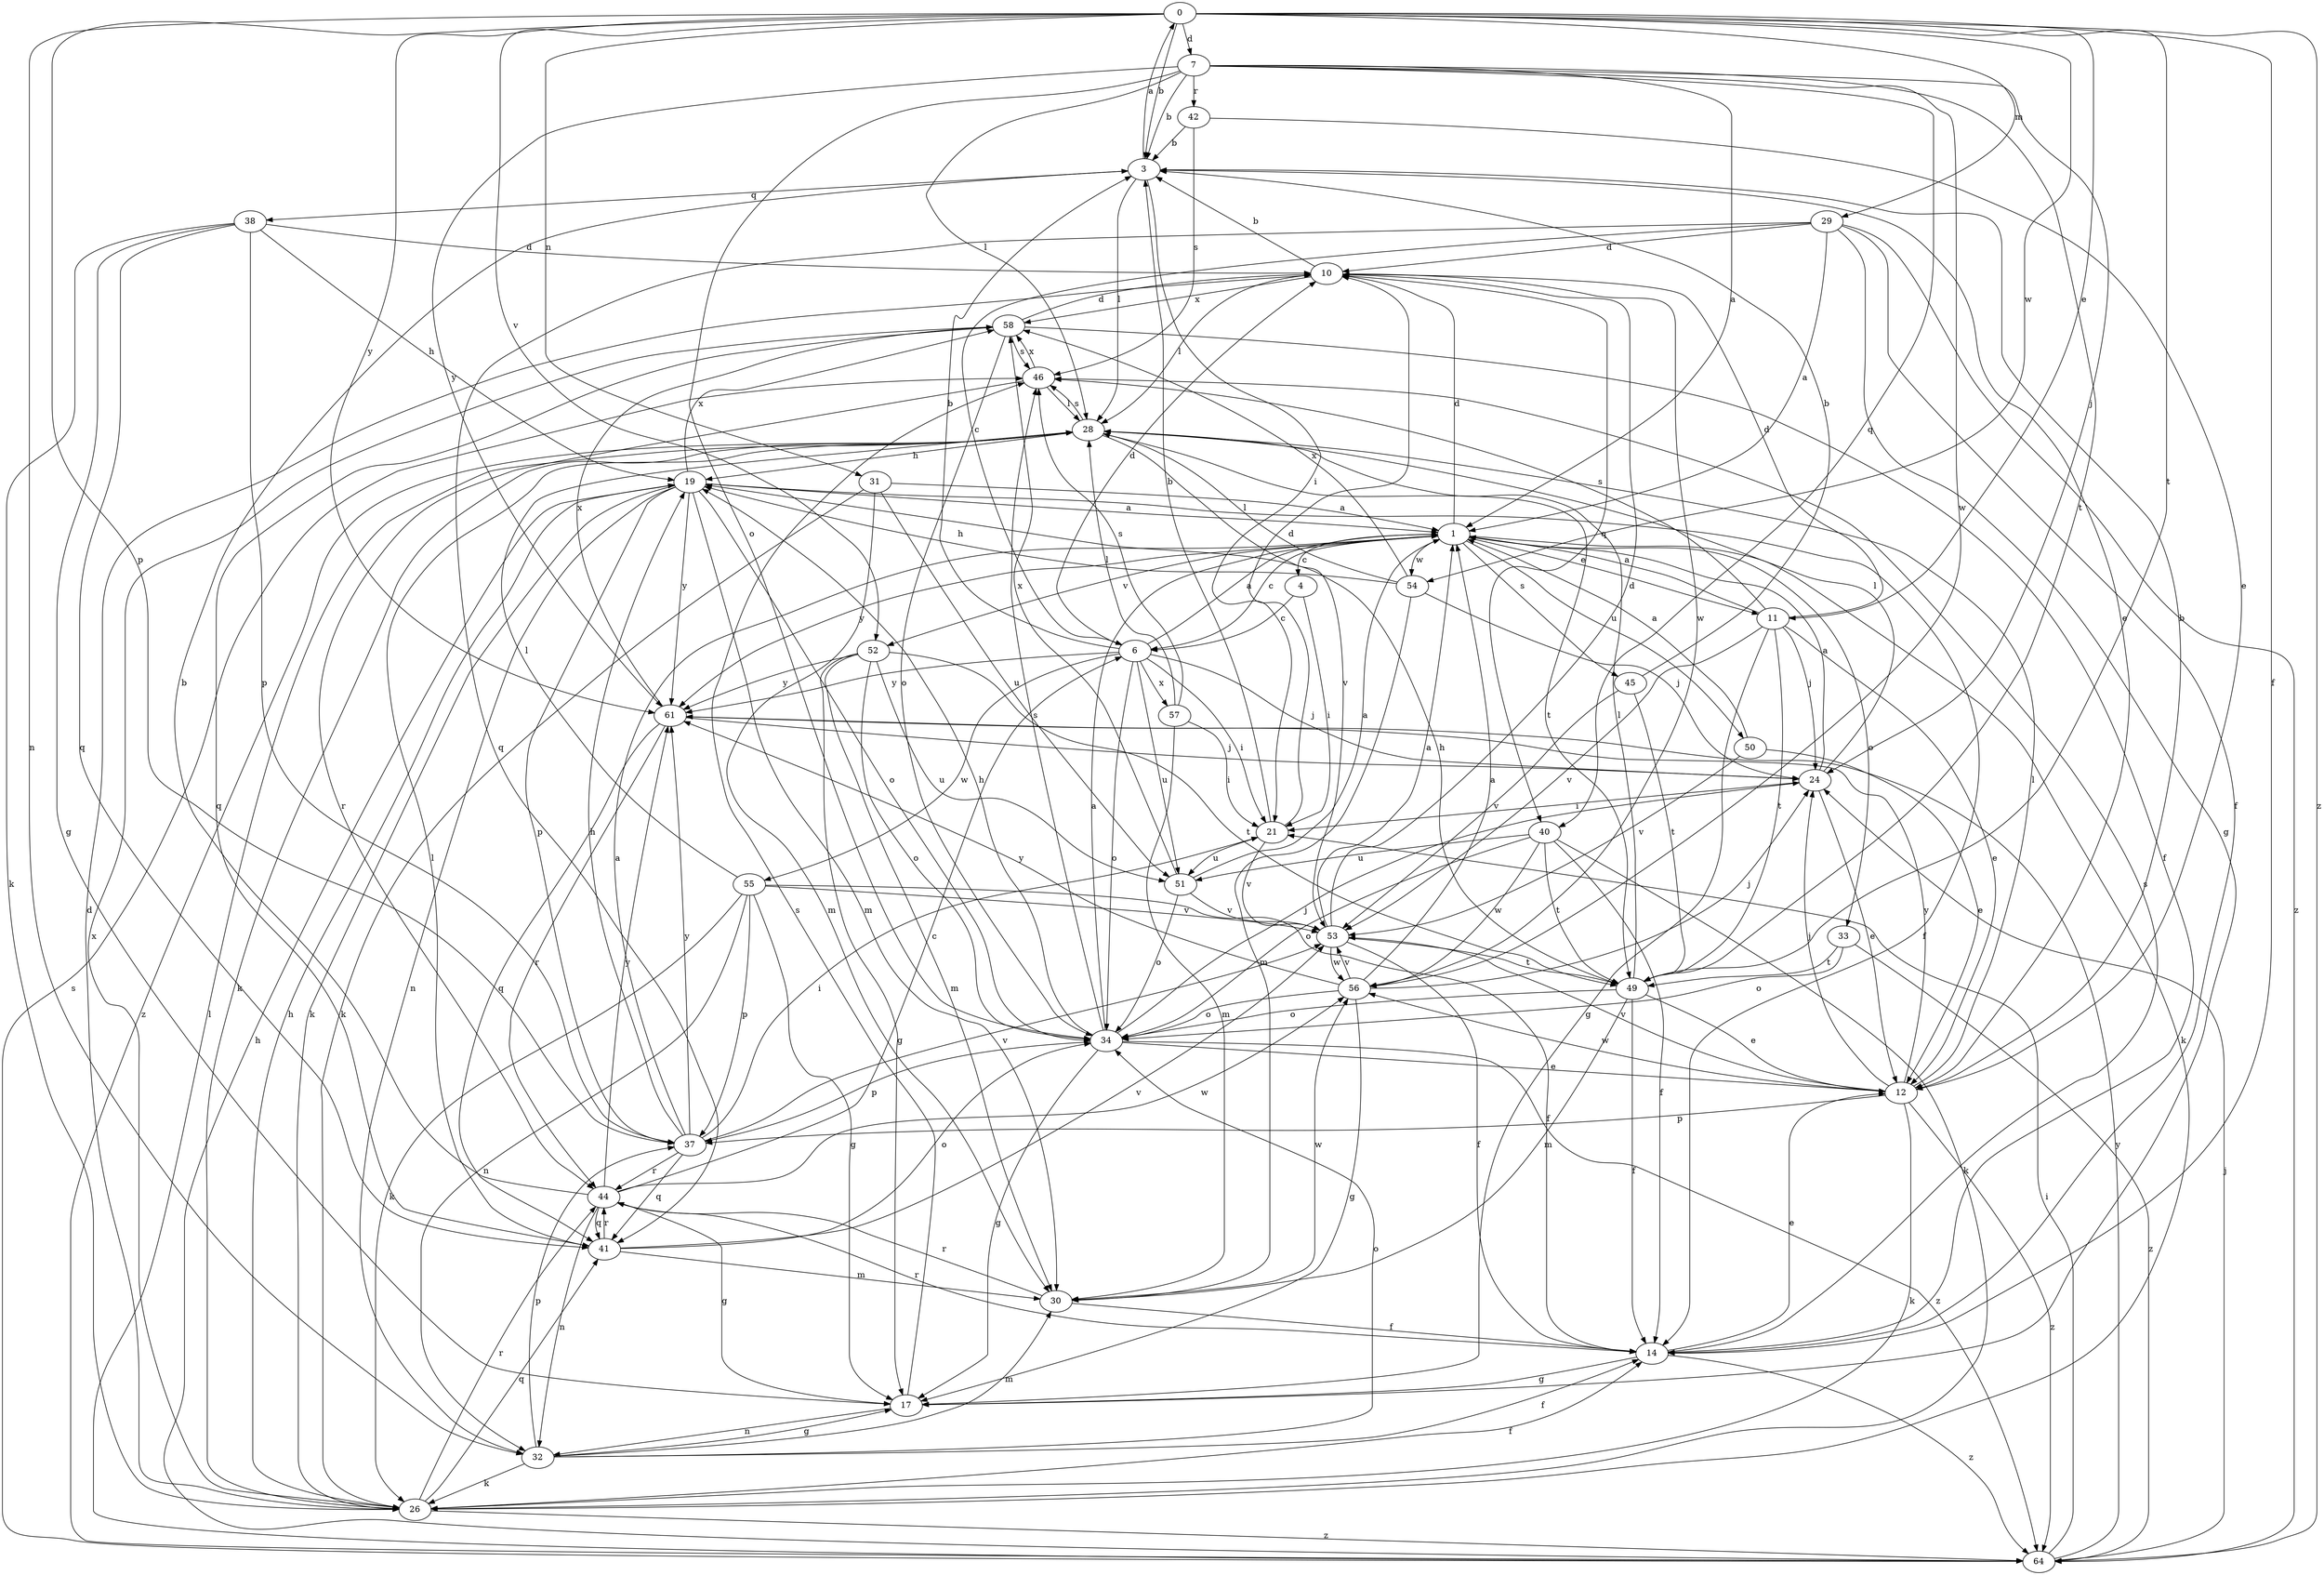 strict digraph  {
0;
1;
3;
4;
6;
7;
10;
11;
12;
14;
17;
19;
21;
24;
26;
28;
29;
30;
31;
32;
33;
34;
37;
38;
40;
41;
42;
44;
45;
46;
49;
50;
51;
52;
53;
54;
55;
56;
57;
58;
61;
64;
0 -> 3  [label=b];
0 -> 7  [label=d];
0 -> 11  [label=e];
0 -> 14  [label=f];
0 -> 29  [label=m];
0 -> 31  [label=n];
0 -> 32  [label=n];
0 -> 37  [label=p];
0 -> 49  [label=t];
0 -> 52  [label=v];
0 -> 54  [label=w];
0 -> 61  [label=y];
0 -> 64  [label=z];
1 -> 4  [label=c];
1 -> 6  [label=c];
1 -> 10  [label=d];
1 -> 11  [label=e];
1 -> 26  [label=k];
1 -> 33  [label=o];
1 -> 45  [label=s];
1 -> 50  [label=u];
1 -> 52  [label=v];
1 -> 54  [label=w];
1 -> 61  [label=y];
3 -> 0  [label=a];
3 -> 12  [label=e];
3 -> 21  [label=i];
3 -> 28  [label=l];
3 -> 38  [label=q];
4 -> 6  [label=c];
4 -> 21  [label=i];
6 -> 1  [label=a];
6 -> 3  [label=b];
6 -> 10  [label=d];
6 -> 21  [label=i];
6 -> 24  [label=j];
6 -> 34  [label=o];
6 -> 51  [label=u];
6 -> 55  [label=w];
6 -> 57  [label=x];
6 -> 61  [label=y];
7 -> 1  [label=a];
7 -> 3  [label=b];
7 -> 24  [label=j];
7 -> 28  [label=l];
7 -> 34  [label=o];
7 -> 40  [label=q];
7 -> 42  [label=r];
7 -> 49  [label=t];
7 -> 56  [label=w];
7 -> 61  [label=y];
10 -> 3  [label=b];
10 -> 28  [label=l];
10 -> 40  [label=q];
10 -> 56  [label=w];
10 -> 58  [label=x];
11 -> 1  [label=a];
11 -> 10  [label=d];
11 -> 12  [label=e];
11 -> 17  [label=g];
11 -> 24  [label=j];
11 -> 46  [label=s];
11 -> 49  [label=t];
11 -> 53  [label=v];
12 -> 3  [label=b];
12 -> 24  [label=j];
12 -> 26  [label=k];
12 -> 28  [label=l];
12 -> 37  [label=p];
12 -> 53  [label=v];
12 -> 56  [label=w];
12 -> 61  [label=y];
12 -> 64  [label=z];
14 -> 12  [label=e];
14 -> 17  [label=g];
14 -> 44  [label=r];
14 -> 46  [label=s];
14 -> 64  [label=z];
17 -> 32  [label=n];
17 -> 46  [label=s];
19 -> 1  [label=a];
19 -> 14  [label=f];
19 -> 26  [label=k];
19 -> 30  [label=m];
19 -> 32  [label=n];
19 -> 34  [label=o];
19 -> 37  [label=p];
19 -> 58  [label=x];
19 -> 61  [label=y];
21 -> 3  [label=b];
21 -> 10  [label=d];
21 -> 51  [label=u];
21 -> 53  [label=v];
24 -> 1  [label=a];
24 -> 12  [label=e];
24 -> 21  [label=i];
24 -> 28  [label=l];
26 -> 10  [label=d];
26 -> 14  [label=f];
26 -> 19  [label=h];
26 -> 41  [label=q];
26 -> 44  [label=r];
26 -> 58  [label=x];
26 -> 64  [label=z];
28 -> 19  [label=h];
28 -> 26  [label=k];
28 -> 46  [label=s];
28 -> 49  [label=t];
28 -> 53  [label=v];
28 -> 64  [label=z];
29 -> 1  [label=a];
29 -> 6  [label=c];
29 -> 10  [label=d];
29 -> 14  [label=f];
29 -> 17  [label=g];
29 -> 41  [label=q];
29 -> 64  [label=z];
30 -> 14  [label=f];
30 -> 44  [label=r];
30 -> 56  [label=w];
31 -> 1  [label=a];
31 -> 26  [label=k];
31 -> 30  [label=m];
31 -> 51  [label=u];
32 -> 14  [label=f];
32 -> 17  [label=g];
32 -> 26  [label=k];
32 -> 30  [label=m];
32 -> 34  [label=o];
32 -> 37  [label=p];
33 -> 34  [label=o];
33 -> 49  [label=t];
33 -> 64  [label=z];
34 -> 1  [label=a];
34 -> 12  [label=e];
34 -> 17  [label=g];
34 -> 19  [label=h];
34 -> 24  [label=j];
34 -> 37  [label=p];
34 -> 46  [label=s];
34 -> 64  [label=z];
37 -> 1  [label=a];
37 -> 19  [label=h];
37 -> 21  [label=i];
37 -> 41  [label=q];
37 -> 44  [label=r];
37 -> 53  [label=v];
37 -> 61  [label=y];
38 -> 10  [label=d];
38 -> 17  [label=g];
38 -> 19  [label=h];
38 -> 26  [label=k];
38 -> 37  [label=p];
38 -> 41  [label=q];
40 -> 14  [label=f];
40 -> 26  [label=k];
40 -> 34  [label=o];
40 -> 49  [label=t];
40 -> 51  [label=u];
40 -> 56  [label=w];
41 -> 28  [label=l];
41 -> 30  [label=m];
41 -> 34  [label=o];
41 -> 44  [label=r];
41 -> 53  [label=v];
42 -> 3  [label=b];
42 -> 12  [label=e];
42 -> 46  [label=s];
44 -> 3  [label=b];
44 -> 6  [label=c];
44 -> 17  [label=g];
44 -> 32  [label=n];
44 -> 41  [label=q];
44 -> 56  [label=w];
44 -> 61  [label=y];
45 -> 3  [label=b];
45 -> 49  [label=t];
45 -> 53  [label=v];
46 -> 28  [label=l];
46 -> 44  [label=r];
46 -> 58  [label=x];
49 -> 12  [label=e];
49 -> 14  [label=f];
49 -> 19  [label=h];
49 -> 28  [label=l];
49 -> 30  [label=m];
49 -> 34  [label=o];
50 -> 1  [label=a];
50 -> 12  [label=e];
50 -> 53  [label=v];
51 -> 1  [label=a];
51 -> 34  [label=o];
51 -> 53  [label=v];
51 -> 58  [label=x];
52 -> 17  [label=g];
52 -> 30  [label=m];
52 -> 34  [label=o];
52 -> 49  [label=t];
52 -> 51  [label=u];
52 -> 61  [label=y];
53 -> 1  [label=a];
53 -> 10  [label=d];
53 -> 14  [label=f];
53 -> 49  [label=t];
53 -> 56  [label=w];
54 -> 19  [label=h];
54 -> 24  [label=j];
54 -> 28  [label=l];
54 -> 30  [label=m];
54 -> 58  [label=x];
55 -> 14  [label=f];
55 -> 17  [label=g];
55 -> 26  [label=k];
55 -> 28  [label=l];
55 -> 32  [label=n];
55 -> 37  [label=p];
55 -> 53  [label=v];
56 -> 1  [label=a];
56 -> 17  [label=g];
56 -> 24  [label=j];
56 -> 34  [label=o];
56 -> 53  [label=v];
56 -> 61  [label=y];
57 -> 21  [label=i];
57 -> 28  [label=l];
57 -> 30  [label=m];
57 -> 46  [label=s];
58 -> 10  [label=d];
58 -> 14  [label=f];
58 -> 34  [label=o];
58 -> 41  [label=q];
58 -> 46  [label=s];
61 -> 24  [label=j];
61 -> 41  [label=q];
61 -> 44  [label=r];
61 -> 58  [label=x];
64 -> 19  [label=h];
64 -> 21  [label=i];
64 -> 24  [label=j];
64 -> 28  [label=l];
64 -> 46  [label=s];
64 -> 61  [label=y];
}
